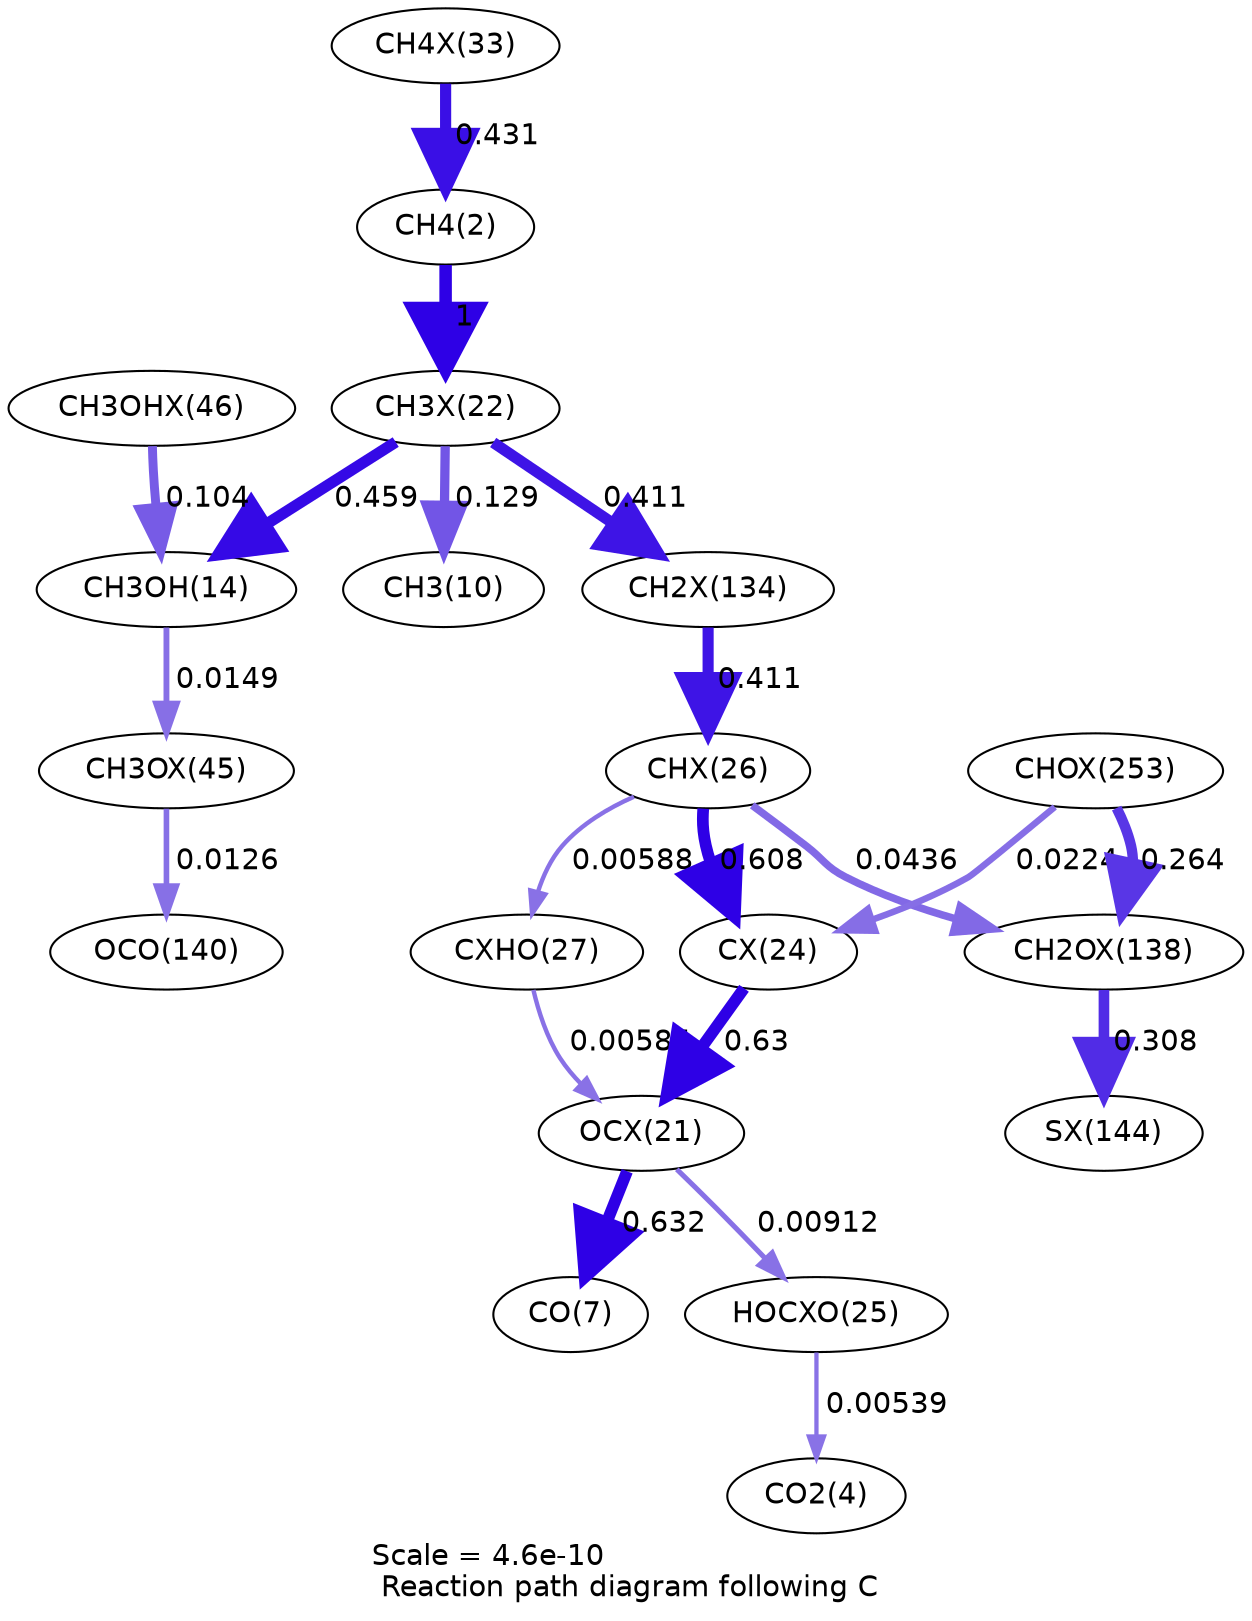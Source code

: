 digraph reaction_paths {
center=1;
s40 -> s4[fontname="Helvetica", penwidth=5.36, arrowsize=2.68, color="0.7, 0.931, 0.9"
, label=" 0.431"];
s4 -> s34[fontname="Helvetica", penwidth=6, arrowsize=3, color="0.7, 1.5, 0.9"
, label=" 1"];
s34 -> s12[fontname="Helvetica", penwidth=4.46, arrowsize=2.23, color="0.7, 0.629, 0.9"
, label=" 0.129"];
s34 -> s16[fontname="Helvetica", penwidth=5.41, arrowsize=2.71, color="0.7, 0.959, 0.9"
, label=" 0.459"];
s34 -> s49[fontname="Helvetica", penwidth=5.33, arrowsize=2.66, color="0.7, 0.911, 0.9"
, label=" 0.411"];
s48 -> s16[fontname="Helvetica", penwidth=4.29, arrowsize=2.15, color="0.7, 0.604, 0.9"
, label=" 0.104"];
s16 -> s47[fontname="Helvetica", penwidth=2.82, arrowsize=1.41, color="0.7, 0.515, 0.9"
, label=" 0.0149"];
s49 -> s38[fontname="Helvetica", penwidth=5.33, arrowsize=2.66, color="0.7, 0.911, 0.9"
, label=" 0.411"];
s38 -> s39[fontname="Helvetica", penwidth=2.12, arrowsize=1.06, color="0.7, 0.506, 0.9"
, label=" 0.00588"];
s38 -> s36[fontname="Helvetica", penwidth=5.62, arrowsize=2.81, color="0.7, 1.11, 0.9"
, label=" 0.608"];
s38 -> s51[fontname="Helvetica", penwidth=3.63, arrowsize=1.82, color="0.7, 0.544, 0.9"
, label=" 0.0436"];
s47 -> s25[fontname="Helvetica", penwidth=2.7, arrowsize=1.35, color="0.7, 0.513, 0.9"
, label=" 0.0126"];
s39 -> s33[fontname="Helvetica", penwidth=2.12, arrowsize=1.06, color="0.7, 0.506, 0.9"
, label=" 0.00585"];
s33 -> s9[fontname="Helvetica", penwidth=5.65, arrowsize=2.83, color="0.7, 1.13, 0.9"
, label=" 0.632"];
s33 -> s37[fontname="Helvetica", penwidth=2.45, arrowsize=1.23, color="0.7, 0.509, 0.9"
, label=" 0.00912"];
s36 -> s33[fontname="Helvetica", penwidth=5.65, arrowsize=2.83, color="0.7, 1.13, 0.9"
, label=" 0.63"];
s37 -> s6[fontname="Helvetica", penwidth=2.06, arrowsize=1.03, color="0.7, 0.505, 0.9"
, label=" 0.00539"];
s59 -> s36[fontname="Helvetica", penwidth=3.13, arrowsize=1.57, color="0.7, 0.522, 0.9"
, label=" 0.0224"];
s51 -> s53[fontname="Helvetica", penwidth=5.11, arrowsize=2.56, color="0.7, 0.808, 0.9"
, label=" 0.308"];
s59 -> s51[fontname="Helvetica", penwidth=5, arrowsize=2.5, color="0.7, 0.764, 0.9"
, label=" 0.264"];
s4 [ fontname="Helvetica", label="CH4(2)"];
s6 [ fontname="Helvetica", label="CO2(4)"];
s9 [ fontname="Helvetica", label="CO(7)"];
s12 [ fontname="Helvetica", label="CH3(10)"];
s16 [ fontname="Helvetica", label="CH3OH(14)"];
s25 [ fontname="Helvetica", label="OCO(140)"];
s33 [ fontname="Helvetica", label="OCX(21)"];
s34 [ fontname="Helvetica", label="CH3X(22)"];
s36 [ fontname="Helvetica", label="CX(24)"];
s37 [ fontname="Helvetica", label="HOCXO(25)"];
s38 [ fontname="Helvetica", label="CHX(26)"];
s39 [ fontname="Helvetica", label="CXHO(27)"];
s40 [ fontname="Helvetica", label="CH4X(33)"];
s47 [ fontname="Helvetica", label="CH3OX(45)"];
s48 [ fontname="Helvetica", label="CH3OHX(46)"];
s49 [ fontname="Helvetica", label="CH2X(134)"];
s51 [ fontname="Helvetica", label="CH2OX(138)"];
s53 [ fontname="Helvetica", label="SX(144)"];
s59 [ fontname="Helvetica", label="CHOX(253)"];
 label = "Scale = 4.6e-10\l Reaction path diagram following C";
 fontname = "Helvetica";
}
